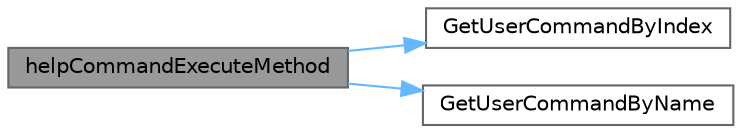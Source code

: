 digraph "helpCommandExecuteMethod"
{
 // LATEX_PDF_SIZE
  bgcolor="transparent";
  edge [fontname=Helvetica,fontsize=10,labelfontname=Helvetica,labelfontsize=10];
  node [fontname=Helvetica,fontsize=10,shape=box,height=0.2,width=0.4];
  rankdir="LR";
  Node1 [id="Node000001",label="helpCommandExecuteMethod",height=0.2,width=0.4,color="gray40", fillcolor="grey60", style="filled", fontcolor="black",tooltip=" "];
  Node1 -> Node2 [id="edge1_Node000001_Node000002",color="steelblue1",style="solid",tooltip=" "];
  Node2 [id="Node000002",label="GetUserCommandByIndex",height=0.2,width=0.4,color="grey40", fillcolor="white", style="filled",URL="$_nex_shell_commands_8h.html#af6c7fe1a02291a67824f75f25e78fd59",tooltip="Gets the COMMAND_INFO of the user command."];
  Node1 -> Node3 [id="edge2_Node000001_Node000003",color="steelblue1",style="solid",tooltip=" "];
  Node3 [id="Node000003",label="GetUserCommandByName",height=0.2,width=0.4,color="grey40", fillcolor="white", style="filled",URL="$_nex_shell_commands_8h.html#a776e492053797b5326ed909b25b4880f",tooltip="Gets the COMMAND_INFO of the user command."];
}
